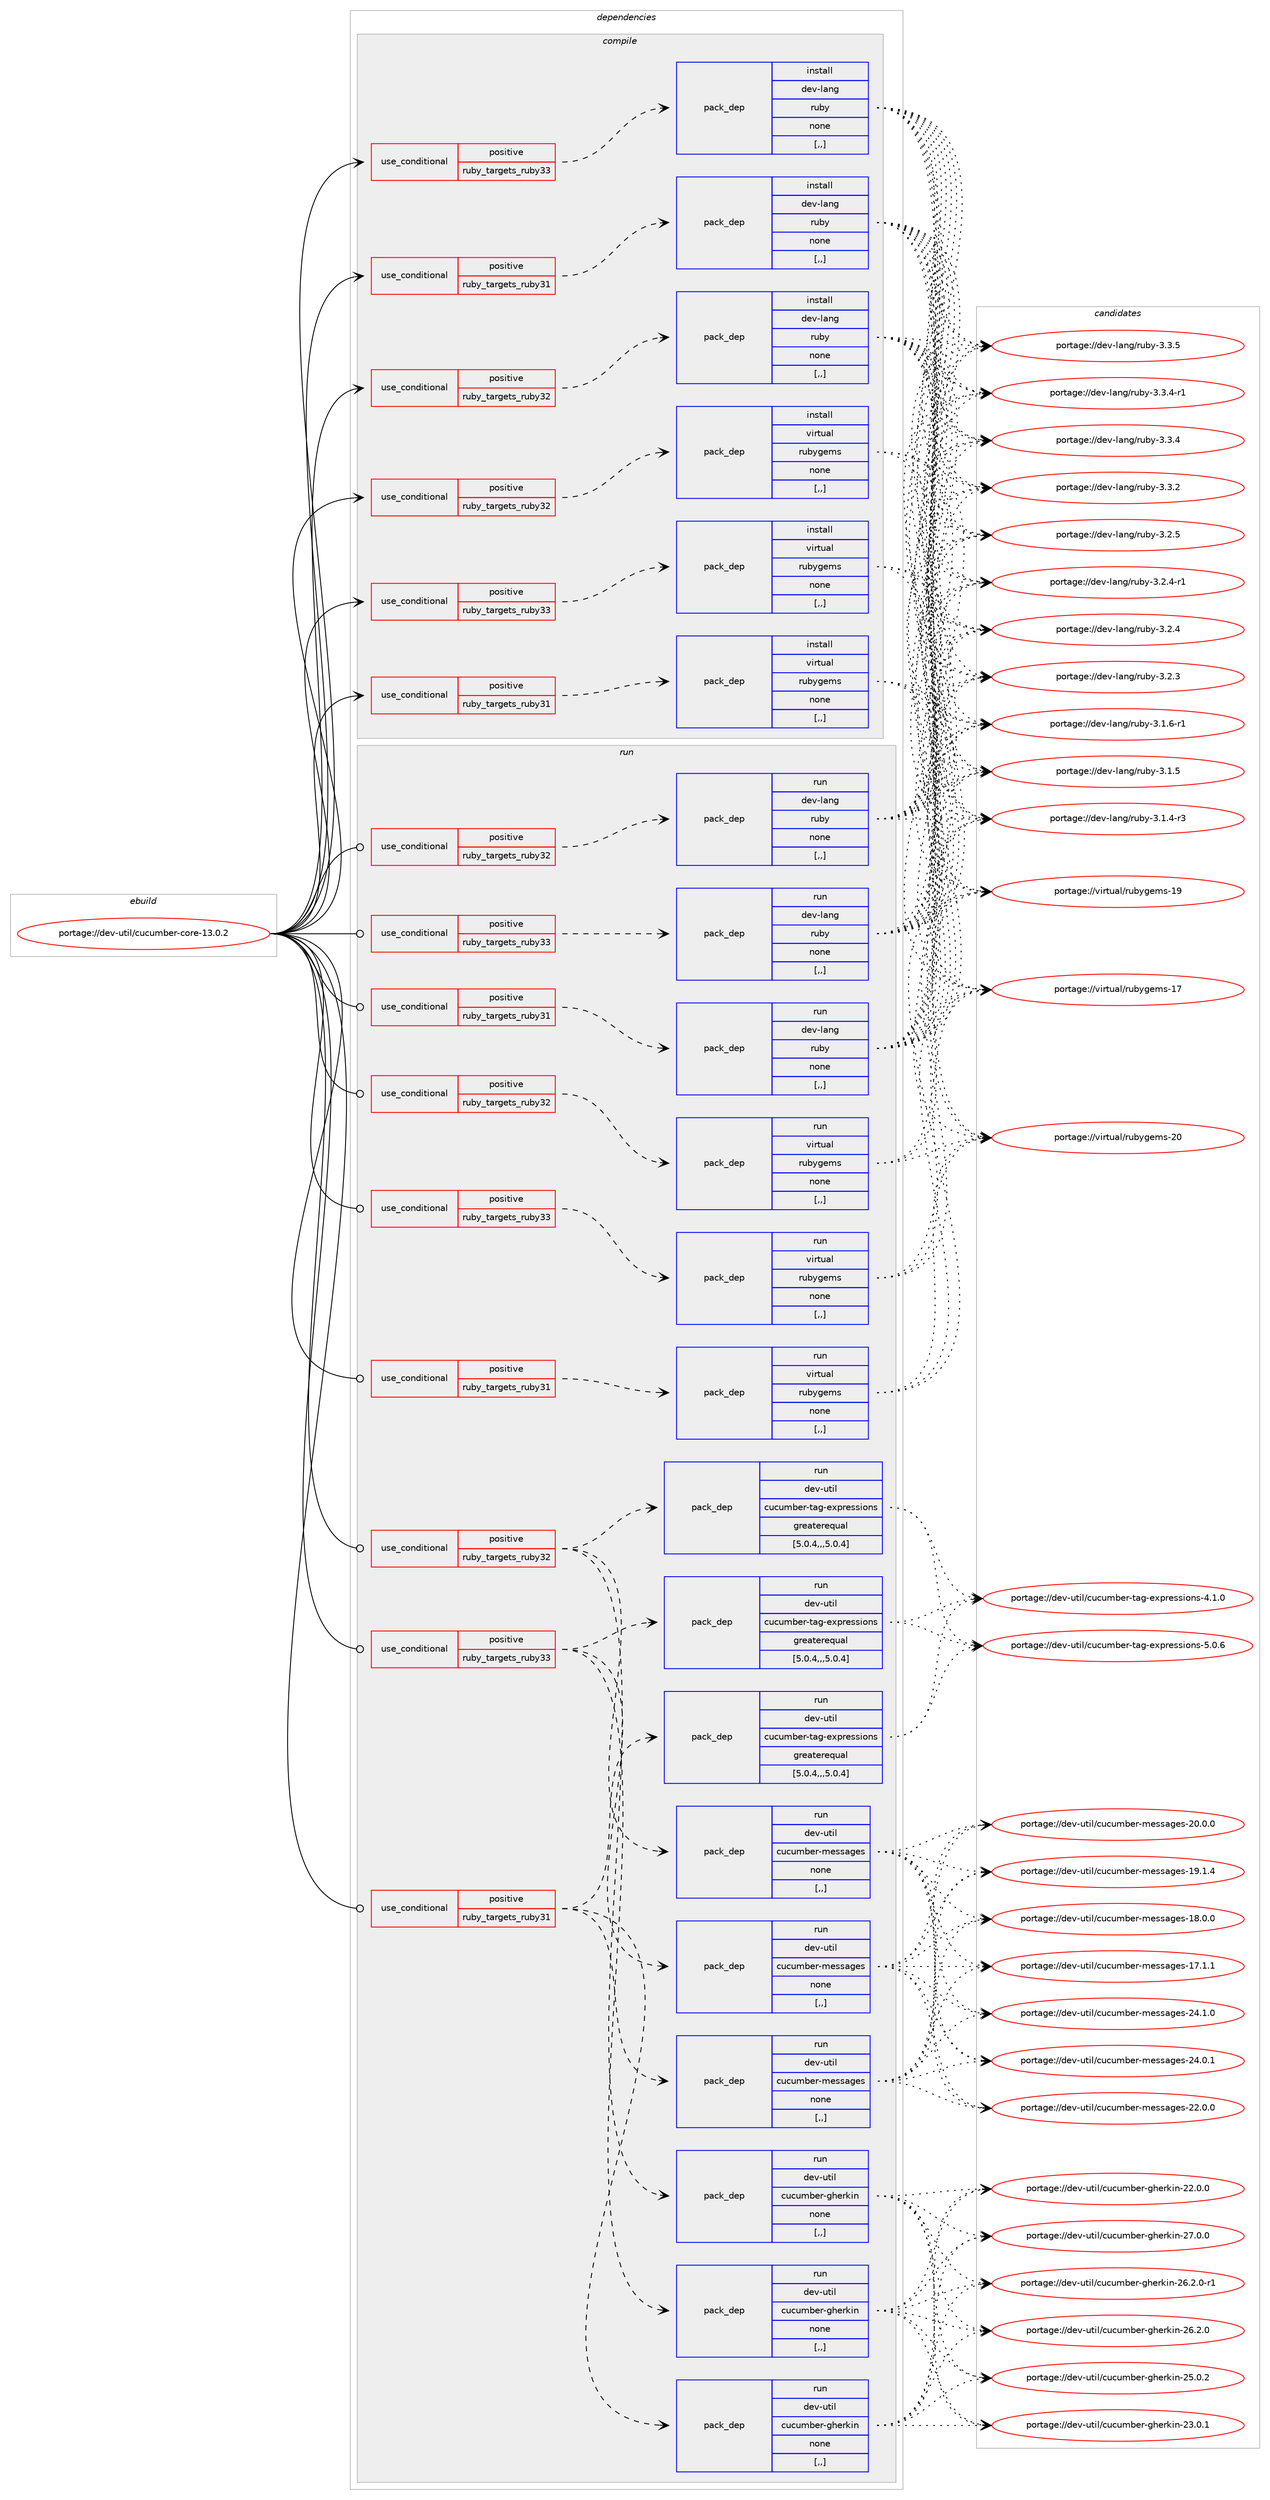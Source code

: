 digraph prolog {

# *************
# Graph options
# *************

newrank=true;
concentrate=true;
compound=true;
graph [rankdir=LR,fontname=Helvetica,fontsize=10,ranksep=1.5];#, ranksep=2.5, nodesep=0.2];
edge  [arrowhead=vee];
node  [fontname=Helvetica,fontsize=10];

# **********
# The ebuild
# **********

subgraph cluster_leftcol {
color=gray;
label=<<i>ebuild</i>>;
id [label="portage://dev-util/cucumber-core-13.0.2", color=red, width=4, href="../dev-util/cucumber-core-13.0.2.svg"];
}

# ****************
# The dependencies
# ****************

subgraph cluster_midcol {
color=gray;
label=<<i>dependencies</i>>;
subgraph cluster_compile {
fillcolor="#eeeeee";
style=filled;
label=<<i>compile</i>>;
subgraph cond191165 {
dependency709639 [label=<<TABLE BORDER="0" CELLBORDER="1" CELLSPACING="0" CELLPADDING="4"><TR><TD ROWSPAN="3" CELLPADDING="10">use_conditional</TD></TR><TR><TD>positive</TD></TR><TR><TD>ruby_targets_ruby31</TD></TR></TABLE>>, shape=none, color=red];
subgraph pack513477 {
dependency709640 [label=<<TABLE BORDER="0" CELLBORDER="1" CELLSPACING="0" CELLPADDING="4" WIDTH="220"><TR><TD ROWSPAN="6" CELLPADDING="30">pack_dep</TD></TR><TR><TD WIDTH="110">install</TD></TR><TR><TD>dev-lang</TD></TR><TR><TD>ruby</TD></TR><TR><TD>none</TD></TR><TR><TD>[,,]</TD></TR></TABLE>>, shape=none, color=blue];
}
dependency709639:e -> dependency709640:w [weight=20,style="dashed",arrowhead="vee"];
}
id:e -> dependency709639:w [weight=20,style="solid",arrowhead="vee"];
subgraph cond191166 {
dependency709641 [label=<<TABLE BORDER="0" CELLBORDER="1" CELLSPACING="0" CELLPADDING="4"><TR><TD ROWSPAN="3" CELLPADDING="10">use_conditional</TD></TR><TR><TD>positive</TD></TR><TR><TD>ruby_targets_ruby31</TD></TR></TABLE>>, shape=none, color=red];
subgraph pack513478 {
dependency709642 [label=<<TABLE BORDER="0" CELLBORDER="1" CELLSPACING="0" CELLPADDING="4" WIDTH="220"><TR><TD ROWSPAN="6" CELLPADDING="30">pack_dep</TD></TR><TR><TD WIDTH="110">install</TD></TR><TR><TD>virtual</TD></TR><TR><TD>rubygems</TD></TR><TR><TD>none</TD></TR><TR><TD>[,,]</TD></TR></TABLE>>, shape=none, color=blue];
}
dependency709641:e -> dependency709642:w [weight=20,style="dashed",arrowhead="vee"];
}
id:e -> dependency709641:w [weight=20,style="solid",arrowhead="vee"];
subgraph cond191167 {
dependency709643 [label=<<TABLE BORDER="0" CELLBORDER="1" CELLSPACING="0" CELLPADDING="4"><TR><TD ROWSPAN="3" CELLPADDING="10">use_conditional</TD></TR><TR><TD>positive</TD></TR><TR><TD>ruby_targets_ruby32</TD></TR></TABLE>>, shape=none, color=red];
subgraph pack513479 {
dependency709644 [label=<<TABLE BORDER="0" CELLBORDER="1" CELLSPACING="0" CELLPADDING="4" WIDTH="220"><TR><TD ROWSPAN="6" CELLPADDING="30">pack_dep</TD></TR><TR><TD WIDTH="110">install</TD></TR><TR><TD>dev-lang</TD></TR><TR><TD>ruby</TD></TR><TR><TD>none</TD></TR><TR><TD>[,,]</TD></TR></TABLE>>, shape=none, color=blue];
}
dependency709643:e -> dependency709644:w [weight=20,style="dashed",arrowhead="vee"];
}
id:e -> dependency709643:w [weight=20,style="solid",arrowhead="vee"];
subgraph cond191168 {
dependency709645 [label=<<TABLE BORDER="0" CELLBORDER="1" CELLSPACING="0" CELLPADDING="4"><TR><TD ROWSPAN="3" CELLPADDING="10">use_conditional</TD></TR><TR><TD>positive</TD></TR><TR><TD>ruby_targets_ruby32</TD></TR></TABLE>>, shape=none, color=red];
subgraph pack513480 {
dependency709646 [label=<<TABLE BORDER="0" CELLBORDER="1" CELLSPACING="0" CELLPADDING="4" WIDTH="220"><TR><TD ROWSPAN="6" CELLPADDING="30">pack_dep</TD></TR><TR><TD WIDTH="110">install</TD></TR><TR><TD>virtual</TD></TR><TR><TD>rubygems</TD></TR><TR><TD>none</TD></TR><TR><TD>[,,]</TD></TR></TABLE>>, shape=none, color=blue];
}
dependency709645:e -> dependency709646:w [weight=20,style="dashed",arrowhead="vee"];
}
id:e -> dependency709645:w [weight=20,style="solid",arrowhead="vee"];
subgraph cond191169 {
dependency709647 [label=<<TABLE BORDER="0" CELLBORDER="1" CELLSPACING="0" CELLPADDING="4"><TR><TD ROWSPAN="3" CELLPADDING="10">use_conditional</TD></TR><TR><TD>positive</TD></TR><TR><TD>ruby_targets_ruby33</TD></TR></TABLE>>, shape=none, color=red];
subgraph pack513481 {
dependency709648 [label=<<TABLE BORDER="0" CELLBORDER="1" CELLSPACING="0" CELLPADDING="4" WIDTH="220"><TR><TD ROWSPAN="6" CELLPADDING="30">pack_dep</TD></TR><TR><TD WIDTH="110">install</TD></TR><TR><TD>dev-lang</TD></TR><TR><TD>ruby</TD></TR><TR><TD>none</TD></TR><TR><TD>[,,]</TD></TR></TABLE>>, shape=none, color=blue];
}
dependency709647:e -> dependency709648:w [weight=20,style="dashed",arrowhead="vee"];
}
id:e -> dependency709647:w [weight=20,style="solid",arrowhead="vee"];
subgraph cond191170 {
dependency709649 [label=<<TABLE BORDER="0" CELLBORDER="1" CELLSPACING="0" CELLPADDING="4"><TR><TD ROWSPAN="3" CELLPADDING="10">use_conditional</TD></TR><TR><TD>positive</TD></TR><TR><TD>ruby_targets_ruby33</TD></TR></TABLE>>, shape=none, color=red];
subgraph pack513482 {
dependency709650 [label=<<TABLE BORDER="0" CELLBORDER="1" CELLSPACING="0" CELLPADDING="4" WIDTH="220"><TR><TD ROWSPAN="6" CELLPADDING="30">pack_dep</TD></TR><TR><TD WIDTH="110">install</TD></TR><TR><TD>virtual</TD></TR><TR><TD>rubygems</TD></TR><TR><TD>none</TD></TR><TR><TD>[,,]</TD></TR></TABLE>>, shape=none, color=blue];
}
dependency709649:e -> dependency709650:w [weight=20,style="dashed",arrowhead="vee"];
}
id:e -> dependency709649:w [weight=20,style="solid",arrowhead="vee"];
}
subgraph cluster_compileandrun {
fillcolor="#eeeeee";
style=filled;
label=<<i>compile and run</i>>;
}
subgraph cluster_run {
fillcolor="#eeeeee";
style=filled;
label=<<i>run</i>>;
subgraph cond191171 {
dependency709651 [label=<<TABLE BORDER="0" CELLBORDER="1" CELLSPACING="0" CELLPADDING="4"><TR><TD ROWSPAN="3" CELLPADDING="10">use_conditional</TD></TR><TR><TD>positive</TD></TR><TR><TD>ruby_targets_ruby31</TD></TR></TABLE>>, shape=none, color=red];
subgraph pack513483 {
dependency709652 [label=<<TABLE BORDER="0" CELLBORDER="1" CELLSPACING="0" CELLPADDING="4" WIDTH="220"><TR><TD ROWSPAN="6" CELLPADDING="30">pack_dep</TD></TR><TR><TD WIDTH="110">run</TD></TR><TR><TD>dev-lang</TD></TR><TR><TD>ruby</TD></TR><TR><TD>none</TD></TR><TR><TD>[,,]</TD></TR></TABLE>>, shape=none, color=blue];
}
dependency709651:e -> dependency709652:w [weight=20,style="dashed",arrowhead="vee"];
}
id:e -> dependency709651:w [weight=20,style="solid",arrowhead="odot"];
subgraph cond191172 {
dependency709653 [label=<<TABLE BORDER="0" CELLBORDER="1" CELLSPACING="0" CELLPADDING="4"><TR><TD ROWSPAN="3" CELLPADDING="10">use_conditional</TD></TR><TR><TD>positive</TD></TR><TR><TD>ruby_targets_ruby31</TD></TR></TABLE>>, shape=none, color=red];
subgraph pack513484 {
dependency709654 [label=<<TABLE BORDER="0" CELLBORDER="1" CELLSPACING="0" CELLPADDING="4" WIDTH="220"><TR><TD ROWSPAN="6" CELLPADDING="30">pack_dep</TD></TR><TR><TD WIDTH="110">run</TD></TR><TR><TD>dev-util</TD></TR><TR><TD>cucumber-gherkin</TD></TR><TR><TD>none</TD></TR><TR><TD>[,,]</TD></TR></TABLE>>, shape=none, color=blue];
}
dependency709653:e -> dependency709654:w [weight=20,style="dashed",arrowhead="vee"];
subgraph pack513485 {
dependency709655 [label=<<TABLE BORDER="0" CELLBORDER="1" CELLSPACING="0" CELLPADDING="4" WIDTH="220"><TR><TD ROWSPAN="6" CELLPADDING="30">pack_dep</TD></TR><TR><TD WIDTH="110">run</TD></TR><TR><TD>dev-util</TD></TR><TR><TD>cucumber-messages</TD></TR><TR><TD>none</TD></TR><TR><TD>[,,]</TD></TR></TABLE>>, shape=none, color=blue];
}
dependency709653:e -> dependency709655:w [weight=20,style="dashed",arrowhead="vee"];
subgraph pack513486 {
dependency709656 [label=<<TABLE BORDER="0" CELLBORDER="1" CELLSPACING="0" CELLPADDING="4" WIDTH="220"><TR><TD ROWSPAN="6" CELLPADDING="30">pack_dep</TD></TR><TR><TD WIDTH="110">run</TD></TR><TR><TD>dev-util</TD></TR><TR><TD>cucumber-tag-expressions</TD></TR><TR><TD>greaterequal</TD></TR><TR><TD>[5.0.4,,,5.0.4]</TD></TR></TABLE>>, shape=none, color=blue];
}
dependency709653:e -> dependency709656:w [weight=20,style="dashed",arrowhead="vee"];
}
id:e -> dependency709653:w [weight=20,style="solid",arrowhead="odot"];
subgraph cond191173 {
dependency709657 [label=<<TABLE BORDER="0" CELLBORDER="1" CELLSPACING="0" CELLPADDING="4"><TR><TD ROWSPAN="3" CELLPADDING="10">use_conditional</TD></TR><TR><TD>positive</TD></TR><TR><TD>ruby_targets_ruby31</TD></TR></TABLE>>, shape=none, color=red];
subgraph pack513487 {
dependency709658 [label=<<TABLE BORDER="0" CELLBORDER="1" CELLSPACING="0" CELLPADDING="4" WIDTH="220"><TR><TD ROWSPAN="6" CELLPADDING="30">pack_dep</TD></TR><TR><TD WIDTH="110">run</TD></TR><TR><TD>virtual</TD></TR><TR><TD>rubygems</TD></TR><TR><TD>none</TD></TR><TR><TD>[,,]</TD></TR></TABLE>>, shape=none, color=blue];
}
dependency709657:e -> dependency709658:w [weight=20,style="dashed",arrowhead="vee"];
}
id:e -> dependency709657:w [weight=20,style="solid",arrowhead="odot"];
subgraph cond191174 {
dependency709659 [label=<<TABLE BORDER="0" CELLBORDER="1" CELLSPACING="0" CELLPADDING="4"><TR><TD ROWSPAN="3" CELLPADDING="10">use_conditional</TD></TR><TR><TD>positive</TD></TR><TR><TD>ruby_targets_ruby32</TD></TR></TABLE>>, shape=none, color=red];
subgraph pack513488 {
dependency709660 [label=<<TABLE BORDER="0" CELLBORDER="1" CELLSPACING="0" CELLPADDING="4" WIDTH="220"><TR><TD ROWSPAN="6" CELLPADDING="30">pack_dep</TD></TR><TR><TD WIDTH="110">run</TD></TR><TR><TD>dev-lang</TD></TR><TR><TD>ruby</TD></TR><TR><TD>none</TD></TR><TR><TD>[,,]</TD></TR></TABLE>>, shape=none, color=blue];
}
dependency709659:e -> dependency709660:w [weight=20,style="dashed",arrowhead="vee"];
}
id:e -> dependency709659:w [weight=20,style="solid",arrowhead="odot"];
subgraph cond191175 {
dependency709661 [label=<<TABLE BORDER="0" CELLBORDER="1" CELLSPACING="0" CELLPADDING="4"><TR><TD ROWSPAN="3" CELLPADDING="10">use_conditional</TD></TR><TR><TD>positive</TD></TR><TR><TD>ruby_targets_ruby32</TD></TR></TABLE>>, shape=none, color=red];
subgraph pack513489 {
dependency709662 [label=<<TABLE BORDER="0" CELLBORDER="1" CELLSPACING="0" CELLPADDING="4" WIDTH="220"><TR><TD ROWSPAN="6" CELLPADDING="30">pack_dep</TD></TR><TR><TD WIDTH="110">run</TD></TR><TR><TD>dev-util</TD></TR><TR><TD>cucumber-gherkin</TD></TR><TR><TD>none</TD></TR><TR><TD>[,,]</TD></TR></TABLE>>, shape=none, color=blue];
}
dependency709661:e -> dependency709662:w [weight=20,style="dashed",arrowhead="vee"];
subgraph pack513490 {
dependency709663 [label=<<TABLE BORDER="0" CELLBORDER="1" CELLSPACING="0" CELLPADDING="4" WIDTH="220"><TR><TD ROWSPAN="6" CELLPADDING="30">pack_dep</TD></TR><TR><TD WIDTH="110">run</TD></TR><TR><TD>dev-util</TD></TR><TR><TD>cucumber-messages</TD></TR><TR><TD>none</TD></TR><TR><TD>[,,]</TD></TR></TABLE>>, shape=none, color=blue];
}
dependency709661:e -> dependency709663:w [weight=20,style="dashed",arrowhead="vee"];
subgraph pack513491 {
dependency709664 [label=<<TABLE BORDER="0" CELLBORDER="1" CELLSPACING="0" CELLPADDING="4" WIDTH="220"><TR><TD ROWSPAN="6" CELLPADDING="30">pack_dep</TD></TR><TR><TD WIDTH="110">run</TD></TR><TR><TD>dev-util</TD></TR><TR><TD>cucumber-tag-expressions</TD></TR><TR><TD>greaterequal</TD></TR><TR><TD>[5.0.4,,,5.0.4]</TD></TR></TABLE>>, shape=none, color=blue];
}
dependency709661:e -> dependency709664:w [weight=20,style="dashed",arrowhead="vee"];
}
id:e -> dependency709661:w [weight=20,style="solid",arrowhead="odot"];
subgraph cond191176 {
dependency709665 [label=<<TABLE BORDER="0" CELLBORDER="1" CELLSPACING="0" CELLPADDING="4"><TR><TD ROWSPAN="3" CELLPADDING="10">use_conditional</TD></TR><TR><TD>positive</TD></TR><TR><TD>ruby_targets_ruby32</TD></TR></TABLE>>, shape=none, color=red];
subgraph pack513492 {
dependency709666 [label=<<TABLE BORDER="0" CELLBORDER="1" CELLSPACING="0" CELLPADDING="4" WIDTH="220"><TR><TD ROWSPAN="6" CELLPADDING="30">pack_dep</TD></TR><TR><TD WIDTH="110">run</TD></TR><TR><TD>virtual</TD></TR><TR><TD>rubygems</TD></TR><TR><TD>none</TD></TR><TR><TD>[,,]</TD></TR></TABLE>>, shape=none, color=blue];
}
dependency709665:e -> dependency709666:w [weight=20,style="dashed",arrowhead="vee"];
}
id:e -> dependency709665:w [weight=20,style="solid",arrowhead="odot"];
subgraph cond191177 {
dependency709667 [label=<<TABLE BORDER="0" CELLBORDER="1" CELLSPACING="0" CELLPADDING="4"><TR><TD ROWSPAN="3" CELLPADDING="10">use_conditional</TD></TR><TR><TD>positive</TD></TR><TR><TD>ruby_targets_ruby33</TD></TR></TABLE>>, shape=none, color=red];
subgraph pack513493 {
dependency709668 [label=<<TABLE BORDER="0" CELLBORDER="1" CELLSPACING="0" CELLPADDING="4" WIDTH="220"><TR><TD ROWSPAN="6" CELLPADDING="30">pack_dep</TD></TR><TR><TD WIDTH="110">run</TD></TR><TR><TD>dev-lang</TD></TR><TR><TD>ruby</TD></TR><TR><TD>none</TD></TR><TR><TD>[,,]</TD></TR></TABLE>>, shape=none, color=blue];
}
dependency709667:e -> dependency709668:w [weight=20,style="dashed",arrowhead="vee"];
}
id:e -> dependency709667:w [weight=20,style="solid",arrowhead="odot"];
subgraph cond191178 {
dependency709669 [label=<<TABLE BORDER="0" CELLBORDER="1" CELLSPACING="0" CELLPADDING="4"><TR><TD ROWSPAN="3" CELLPADDING="10">use_conditional</TD></TR><TR><TD>positive</TD></TR><TR><TD>ruby_targets_ruby33</TD></TR></TABLE>>, shape=none, color=red];
subgraph pack513494 {
dependency709670 [label=<<TABLE BORDER="0" CELLBORDER="1" CELLSPACING="0" CELLPADDING="4" WIDTH="220"><TR><TD ROWSPAN="6" CELLPADDING="30">pack_dep</TD></TR><TR><TD WIDTH="110">run</TD></TR><TR><TD>dev-util</TD></TR><TR><TD>cucumber-gherkin</TD></TR><TR><TD>none</TD></TR><TR><TD>[,,]</TD></TR></TABLE>>, shape=none, color=blue];
}
dependency709669:e -> dependency709670:w [weight=20,style="dashed",arrowhead="vee"];
subgraph pack513495 {
dependency709671 [label=<<TABLE BORDER="0" CELLBORDER="1" CELLSPACING="0" CELLPADDING="4" WIDTH="220"><TR><TD ROWSPAN="6" CELLPADDING="30">pack_dep</TD></TR><TR><TD WIDTH="110">run</TD></TR><TR><TD>dev-util</TD></TR><TR><TD>cucumber-messages</TD></TR><TR><TD>none</TD></TR><TR><TD>[,,]</TD></TR></TABLE>>, shape=none, color=blue];
}
dependency709669:e -> dependency709671:w [weight=20,style="dashed",arrowhead="vee"];
subgraph pack513496 {
dependency709672 [label=<<TABLE BORDER="0" CELLBORDER="1" CELLSPACING="0" CELLPADDING="4" WIDTH="220"><TR><TD ROWSPAN="6" CELLPADDING="30">pack_dep</TD></TR><TR><TD WIDTH="110">run</TD></TR><TR><TD>dev-util</TD></TR><TR><TD>cucumber-tag-expressions</TD></TR><TR><TD>greaterequal</TD></TR><TR><TD>[5.0.4,,,5.0.4]</TD></TR></TABLE>>, shape=none, color=blue];
}
dependency709669:e -> dependency709672:w [weight=20,style="dashed",arrowhead="vee"];
}
id:e -> dependency709669:w [weight=20,style="solid",arrowhead="odot"];
subgraph cond191179 {
dependency709673 [label=<<TABLE BORDER="0" CELLBORDER="1" CELLSPACING="0" CELLPADDING="4"><TR><TD ROWSPAN="3" CELLPADDING="10">use_conditional</TD></TR><TR><TD>positive</TD></TR><TR><TD>ruby_targets_ruby33</TD></TR></TABLE>>, shape=none, color=red];
subgraph pack513497 {
dependency709674 [label=<<TABLE BORDER="0" CELLBORDER="1" CELLSPACING="0" CELLPADDING="4" WIDTH="220"><TR><TD ROWSPAN="6" CELLPADDING="30">pack_dep</TD></TR><TR><TD WIDTH="110">run</TD></TR><TR><TD>virtual</TD></TR><TR><TD>rubygems</TD></TR><TR><TD>none</TD></TR><TR><TD>[,,]</TD></TR></TABLE>>, shape=none, color=blue];
}
dependency709673:e -> dependency709674:w [weight=20,style="dashed",arrowhead="vee"];
}
id:e -> dependency709673:w [weight=20,style="solid",arrowhead="odot"];
}
}

# **************
# The candidates
# **************

subgraph cluster_choices {
rank=same;
color=gray;
label=<<i>candidates</i>>;

subgraph choice513477 {
color=black;
nodesep=1;
choice10010111845108971101034711411798121455146514653 [label="portage://dev-lang/ruby-3.3.5", color=red, width=4,href="../dev-lang/ruby-3.3.5.svg"];
choice100101118451089711010347114117981214551465146524511449 [label="portage://dev-lang/ruby-3.3.4-r1", color=red, width=4,href="../dev-lang/ruby-3.3.4-r1.svg"];
choice10010111845108971101034711411798121455146514652 [label="portage://dev-lang/ruby-3.3.4", color=red, width=4,href="../dev-lang/ruby-3.3.4.svg"];
choice10010111845108971101034711411798121455146514650 [label="portage://dev-lang/ruby-3.3.2", color=red, width=4,href="../dev-lang/ruby-3.3.2.svg"];
choice10010111845108971101034711411798121455146504653 [label="portage://dev-lang/ruby-3.2.5", color=red, width=4,href="../dev-lang/ruby-3.2.5.svg"];
choice100101118451089711010347114117981214551465046524511449 [label="portage://dev-lang/ruby-3.2.4-r1", color=red, width=4,href="../dev-lang/ruby-3.2.4-r1.svg"];
choice10010111845108971101034711411798121455146504652 [label="portage://dev-lang/ruby-3.2.4", color=red, width=4,href="../dev-lang/ruby-3.2.4.svg"];
choice10010111845108971101034711411798121455146504651 [label="portage://dev-lang/ruby-3.2.3", color=red, width=4,href="../dev-lang/ruby-3.2.3.svg"];
choice100101118451089711010347114117981214551464946544511449 [label="portage://dev-lang/ruby-3.1.6-r1", color=red, width=4,href="../dev-lang/ruby-3.1.6-r1.svg"];
choice10010111845108971101034711411798121455146494653 [label="portage://dev-lang/ruby-3.1.5", color=red, width=4,href="../dev-lang/ruby-3.1.5.svg"];
choice100101118451089711010347114117981214551464946524511451 [label="portage://dev-lang/ruby-3.1.4-r3", color=red, width=4,href="../dev-lang/ruby-3.1.4-r3.svg"];
dependency709640:e -> choice10010111845108971101034711411798121455146514653:w [style=dotted,weight="100"];
dependency709640:e -> choice100101118451089711010347114117981214551465146524511449:w [style=dotted,weight="100"];
dependency709640:e -> choice10010111845108971101034711411798121455146514652:w [style=dotted,weight="100"];
dependency709640:e -> choice10010111845108971101034711411798121455146514650:w [style=dotted,weight="100"];
dependency709640:e -> choice10010111845108971101034711411798121455146504653:w [style=dotted,weight="100"];
dependency709640:e -> choice100101118451089711010347114117981214551465046524511449:w [style=dotted,weight="100"];
dependency709640:e -> choice10010111845108971101034711411798121455146504652:w [style=dotted,weight="100"];
dependency709640:e -> choice10010111845108971101034711411798121455146504651:w [style=dotted,weight="100"];
dependency709640:e -> choice100101118451089711010347114117981214551464946544511449:w [style=dotted,weight="100"];
dependency709640:e -> choice10010111845108971101034711411798121455146494653:w [style=dotted,weight="100"];
dependency709640:e -> choice100101118451089711010347114117981214551464946524511451:w [style=dotted,weight="100"];
}
subgraph choice513478 {
color=black;
nodesep=1;
choice118105114116117971084711411798121103101109115455048 [label="portage://virtual/rubygems-20", color=red, width=4,href="../virtual/rubygems-20.svg"];
choice118105114116117971084711411798121103101109115454957 [label="portage://virtual/rubygems-19", color=red, width=4,href="../virtual/rubygems-19.svg"];
choice118105114116117971084711411798121103101109115454955 [label="portage://virtual/rubygems-17", color=red, width=4,href="../virtual/rubygems-17.svg"];
dependency709642:e -> choice118105114116117971084711411798121103101109115455048:w [style=dotted,weight="100"];
dependency709642:e -> choice118105114116117971084711411798121103101109115454957:w [style=dotted,weight="100"];
dependency709642:e -> choice118105114116117971084711411798121103101109115454955:w [style=dotted,weight="100"];
}
subgraph choice513479 {
color=black;
nodesep=1;
choice10010111845108971101034711411798121455146514653 [label="portage://dev-lang/ruby-3.3.5", color=red, width=4,href="../dev-lang/ruby-3.3.5.svg"];
choice100101118451089711010347114117981214551465146524511449 [label="portage://dev-lang/ruby-3.3.4-r1", color=red, width=4,href="../dev-lang/ruby-3.3.4-r1.svg"];
choice10010111845108971101034711411798121455146514652 [label="portage://dev-lang/ruby-3.3.4", color=red, width=4,href="../dev-lang/ruby-3.3.4.svg"];
choice10010111845108971101034711411798121455146514650 [label="portage://dev-lang/ruby-3.3.2", color=red, width=4,href="../dev-lang/ruby-3.3.2.svg"];
choice10010111845108971101034711411798121455146504653 [label="portage://dev-lang/ruby-3.2.5", color=red, width=4,href="../dev-lang/ruby-3.2.5.svg"];
choice100101118451089711010347114117981214551465046524511449 [label="portage://dev-lang/ruby-3.2.4-r1", color=red, width=4,href="../dev-lang/ruby-3.2.4-r1.svg"];
choice10010111845108971101034711411798121455146504652 [label="portage://dev-lang/ruby-3.2.4", color=red, width=4,href="../dev-lang/ruby-3.2.4.svg"];
choice10010111845108971101034711411798121455146504651 [label="portage://dev-lang/ruby-3.2.3", color=red, width=4,href="../dev-lang/ruby-3.2.3.svg"];
choice100101118451089711010347114117981214551464946544511449 [label="portage://dev-lang/ruby-3.1.6-r1", color=red, width=4,href="../dev-lang/ruby-3.1.6-r1.svg"];
choice10010111845108971101034711411798121455146494653 [label="portage://dev-lang/ruby-3.1.5", color=red, width=4,href="../dev-lang/ruby-3.1.5.svg"];
choice100101118451089711010347114117981214551464946524511451 [label="portage://dev-lang/ruby-3.1.4-r3", color=red, width=4,href="../dev-lang/ruby-3.1.4-r3.svg"];
dependency709644:e -> choice10010111845108971101034711411798121455146514653:w [style=dotted,weight="100"];
dependency709644:e -> choice100101118451089711010347114117981214551465146524511449:w [style=dotted,weight="100"];
dependency709644:e -> choice10010111845108971101034711411798121455146514652:w [style=dotted,weight="100"];
dependency709644:e -> choice10010111845108971101034711411798121455146514650:w [style=dotted,weight="100"];
dependency709644:e -> choice10010111845108971101034711411798121455146504653:w [style=dotted,weight="100"];
dependency709644:e -> choice100101118451089711010347114117981214551465046524511449:w [style=dotted,weight="100"];
dependency709644:e -> choice10010111845108971101034711411798121455146504652:w [style=dotted,weight="100"];
dependency709644:e -> choice10010111845108971101034711411798121455146504651:w [style=dotted,weight="100"];
dependency709644:e -> choice100101118451089711010347114117981214551464946544511449:w [style=dotted,weight="100"];
dependency709644:e -> choice10010111845108971101034711411798121455146494653:w [style=dotted,weight="100"];
dependency709644:e -> choice100101118451089711010347114117981214551464946524511451:w [style=dotted,weight="100"];
}
subgraph choice513480 {
color=black;
nodesep=1;
choice118105114116117971084711411798121103101109115455048 [label="portage://virtual/rubygems-20", color=red, width=4,href="../virtual/rubygems-20.svg"];
choice118105114116117971084711411798121103101109115454957 [label="portage://virtual/rubygems-19", color=red, width=4,href="../virtual/rubygems-19.svg"];
choice118105114116117971084711411798121103101109115454955 [label="portage://virtual/rubygems-17", color=red, width=4,href="../virtual/rubygems-17.svg"];
dependency709646:e -> choice118105114116117971084711411798121103101109115455048:w [style=dotted,weight="100"];
dependency709646:e -> choice118105114116117971084711411798121103101109115454957:w [style=dotted,weight="100"];
dependency709646:e -> choice118105114116117971084711411798121103101109115454955:w [style=dotted,weight="100"];
}
subgraph choice513481 {
color=black;
nodesep=1;
choice10010111845108971101034711411798121455146514653 [label="portage://dev-lang/ruby-3.3.5", color=red, width=4,href="../dev-lang/ruby-3.3.5.svg"];
choice100101118451089711010347114117981214551465146524511449 [label="portage://dev-lang/ruby-3.3.4-r1", color=red, width=4,href="../dev-lang/ruby-3.3.4-r1.svg"];
choice10010111845108971101034711411798121455146514652 [label="portage://dev-lang/ruby-3.3.4", color=red, width=4,href="../dev-lang/ruby-3.3.4.svg"];
choice10010111845108971101034711411798121455146514650 [label="portage://dev-lang/ruby-3.3.2", color=red, width=4,href="../dev-lang/ruby-3.3.2.svg"];
choice10010111845108971101034711411798121455146504653 [label="portage://dev-lang/ruby-3.2.5", color=red, width=4,href="../dev-lang/ruby-3.2.5.svg"];
choice100101118451089711010347114117981214551465046524511449 [label="portage://dev-lang/ruby-3.2.4-r1", color=red, width=4,href="../dev-lang/ruby-3.2.4-r1.svg"];
choice10010111845108971101034711411798121455146504652 [label="portage://dev-lang/ruby-3.2.4", color=red, width=4,href="../dev-lang/ruby-3.2.4.svg"];
choice10010111845108971101034711411798121455146504651 [label="portage://dev-lang/ruby-3.2.3", color=red, width=4,href="../dev-lang/ruby-3.2.3.svg"];
choice100101118451089711010347114117981214551464946544511449 [label="portage://dev-lang/ruby-3.1.6-r1", color=red, width=4,href="../dev-lang/ruby-3.1.6-r1.svg"];
choice10010111845108971101034711411798121455146494653 [label="portage://dev-lang/ruby-3.1.5", color=red, width=4,href="../dev-lang/ruby-3.1.5.svg"];
choice100101118451089711010347114117981214551464946524511451 [label="portage://dev-lang/ruby-3.1.4-r3", color=red, width=4,href="../dev-lang/ruby-3.1.4-r3.svg"];
dependency709648:e -> choice10010111845108971101034711411798121455146514653:w [style=dotted,weight="100"];
dependency709648:e -> choice100101118451089711010347114117981214551465146524511449:w [style=dotted,weight="100"];
dependency709648:e -> choice10010111845108971101034711411798121455146514652:w [style=dotted,weight="100"];
dependency709648:e -> choice10010111845108971101034711411798121455146514650:w [style=dotted,weight="100"];
dependency709648:e -> choice10010111845108971101034711411798121455146504653:w [style=dotted,weight="100"];
dependency709648:e -> choice100101118451089711010347114117981214551465046524511449:w [style=dotted,weight="100"];
dependency709648:e -> choice10010111845108971101034711411798121455146504652:w [style=dotted,weight="100"];
dependency709648:e -> choice10010111845108971101034711411798121455146504651:w [style=dotted,weight="100"];
dependency709648:e -> choice100101118451089711010347114117981214551464946544511449:w [style=dotted,weight="100"];
dependency709648:e -> choice10010111845108971101034711411798121455146494653:w [style=dotted,weight="100"];
dependency709648:e -> choice100101118451089711010347114117981214551464946524511451:w [style=dotted,weight="100"];
}
subgraph choice513482 {
color=black;
nodesep=1;
choice118105114116117971084711411798121103101109115455048 [label="portage://virtual/rubygems-20", color=red, width=4,href="../virtual/rubygems-20.svg"];
choice118105114116117971084711411798121103101109115454957 [label="portage://virtual/rubygems-19", color=red, width=4,href="../virtual/rubygems-19.svg"];
choice118105114116117971084711411798121103101109115454955 [label="portage://virtual/rubygems-17", color=red, width=4,href="../virtual/rubygems-17.svg"];
dependency709650:e -> choice118105114116117971084711411798121103101109115455048:w [style=dotted,weight="100"];
dependency709650:e -> choice118105114116117971084711411798121103101109115454957:w [style=dotted,weight="100"];
dependency709650:e -> choice118105114116117971084711411798121103101109115454955:w [style=dotted,weight="100"];
}
subgraph choice513483 {
color=black;
nodesep=1;
choice10010111845108971101034711411798121455146514653 [label="portage://dev-lang/ruby-3.3.5", color=red, width=4,href="../dev-lang/ruby-3.3.5.svg"];
choice100101118451089711010347114117981214551465146524511449 [label="portage://dev-lang/ruby-3.3.4-r1", color=red, width=4,href="../dev-lang/ruby-3.3.4-r1.svg"];
choice10010111845108971101034711411798121455146514652 [label="portage://dev-lang/ruby-3.3.4", color=red, width=4,href="../dev-lang/ruby-3.3.4.svg"];
choice10010111845108971101034711411798121455146514650 [label="portage://dev-lang/ruby-3.3.2", color=red, width=4,href="../dev-lang/ruby-3.3.2.svg"];
choice10010111845108971101034711411798121455146504653 [label="portage://dev-lang/ruby-3.2.5", color=red, width=4,href="../dev-lang/ruby-3.2.5.svg"];
choice100101118451089711010347114117981214551465046524511449 [label="portage://dev-lang/ruby-3.2.4-r1", color=red, width=4,href="../dev-lang/ruby-3.2.4-r1.svg"];
choice10010111845108971101034711411798121455146504652 [label="portage://dev-lang/ruby-3.2.4", color=red, width=4,href="../dev-lang/ruby-3.2.4.svg"];
choice10010111845108971101034711411798121455146504651 [label="portage://dev-lang/ruby-3.2.3", color=red, width=4,href="../dev-lang/ruby-3.2.3.svg"];
choice100101118451089711010347114117981214551464946544511449 [label="portage://dev-lang/ruby-3.1.6-r1", color=red, width=4,href="../dev-lang/ruby-3.1.6-r1.svg"];
choice10010111845108971101034711411798121455146494653 [label="portage://dev-lang/ruby-3.1.5", color=red, width=4,href="../dev-lang/ruby-3.1.5.svg"];
choice100101118451089711010347114117981214551464946524511451 [label="portage://dev-lang/ruby-3.1.4-r3", color=red, width=4,href="../dev-lang/ruby-3.1.4-r3.svg"];
dependency709652:e -> choice10010111845108971101034711411798121455146514653:w [style=dotted,weight="100"];
dependency709652:e -> choice100101118451089711010347114117981214551465146524511449:w [style=dotted,weight="100"];
dependency709652:e -> choice10010111845108971101034711411798121455146514652:w [style=dotted,weight="100"];
dependency709652:e -> choice10010111845108971101034711411798121455146514650:w [style=dotted,weight="100"];
dependency709652:e -> choice10010111845108971101034711411798121455146504653:w [style=dotted,weight="100"];
dependency709652:e -> choice100101118451089711010347114117981214551465046524511449:w [style=dotted,weight="100"];
dependency709652:e -> choice10010111845108971101034711411798121455146504652:w [style=dotted,weight="100"];
dependency709652:e -> choice10010111845108971101034711411798121455146504651:w [style=dotted,weight="100"];
dependency709652:e -> choice100101118451089711010347114117981214551464946544511449:w [style=dotted,weight="100"];
dependency709652:e -> choice10010111845108971101034711411798121455146494653:w [style=dotted,weight="100"];
dependency709652:e -> choice100101118451089711010347114117981214551464946524511451:w [style=dotted,weight="100"];
}
subgraph choice513484 {
color=black;
nodesep=1;
choice10010111845117116105108479911799117109981011144510310410111410710511045505546484648 [label="portage://dev-util/cucumber-gherkin-27.0.0", color=red, width=4,href="../dev-util/cucumber-gherkin-27.0.0.svg"];
choice100101118451171161051084799117991171099810111445103104101114107105110455054465046484511449 [label="portage://dev-util/cucumber-gherkin-26.2.0-r1", color=red, width=4,href="../dev-util/cucumber-gherkin-26.2.0-r1.svg"];
choice10010111845117116105108479911799117109981011144510310410111410710511045505446504648 [label="portage://dev-util/cucumber-gherkin-26.2.0", color=red, width=4,href="../dev-util/cucumber-gherkin-26.2.0.svg"];
choice10010111845117116105108479911799117109981011144510310410111410710511045505346484650 [label="portage://dev-util/cucumber-gherkin-25.0.2", color=red, width=4,href="../dev-util/cucumber-gherkin-25.0.2.svg"];
choice10010111845117116105108479911799117109981011144510310410111410710511045505146484649 [label="portage://dev-util/cucumber-gherkin-23.0.1", color=red, width=4,href="../dev-util/cucumber-gherkin-23.0.1.svg"];
choice10010111845117116105108479911799117109981011144510310410111410710511045505046484648 [label="portage://dev-util/cucumber-gherkin-22.0.0", color=red, width=4,href="../dev-util/cucumber-gherkin-22.0.0.svg"];
dependency709654:e -> choice10010111845117116105108479911799117109981011144510310410111410710511045505546484648:w [style=dotted,weight="100"];
dependency709654:e -> choice100101118451171161051084799117991171099810111445103104101114107105110455054465046484511449:w [style=dotted,weight="100"];
dependency709654:e -> choice10010111845117116105108479911799117109981011144510310410111410710511045505446504648:w [style=dotted,weight="100"];
dependency709654:e -> choice10010111845117116105108479911799117109981011144510310410111410710511045505346484650:w [style=dotted,weight="100"];
dependency709654:e -> choice10010111845117116105108479911799117109981011144510310410111410710511045505146484649:w [style=dotted,weight="100"];
dependency709654:e -> choice10010111845117116105108479911799117109981011144510310410111410710511045505046484648:w [style=dotted,weight="100"];
}
subgraph choice513485 {
color=black;
nodesep=1;
choice1001011184511711610510847991179911710998101114451091011151159710310111545505246494648 [label="portage://dev-util/cucumber-messages-24.1.0", color=red, width=4,href="../dev-util/cucumber-messages-24.1.0.svg"];
choice1001011184511711610510847991179911710998101114451091011151159710310111545505246484649 [label="portage://dev-util/cucumber-messages-24.0.1", color=red, width=4,href="../dev-util/cucumber-messages-24.0.1.svg"];
choice1001011184511711610510847991179911710998101114451091011151159710310111545505046484648 [label="portage://dev-util/cucumber-messages-22.0.0", color=red, width=4,href="../dev-util/cucumber-messages-22.0.0.svg"];
choice1001011184511711610510847991179911710998101114451091011151159710310111545504846484648 [label="portage://dev-util/cucumber-messages-20.0.0", color=red, width=4,href="../dev-util/cucumber-messages-20.0.0.svg"];
choice1001011184511711610510847991179911710998101114451091011151159710310111545495746494652 [label="portage://dev-util/cucumber-messages-19.1.4", color=red, width=4,href="../dev-util/cucumber-messages-19.1.4.svg"];
choice1001011184511711610510847991179911710998101114451091011151159710310111545495646484648 [label="portage://dev-util/cucumber-messages-18.0.0", color=red, width=4,href="../dev-util/cucumber-messages-18.0.0.svg"];
choice1001011184511711610510847991179911710998101114451091011151159710310111545495546494649 [label="portage://dev-util/cucumber-messages-17.1.1", color=red, width=4,href="../dev-util/cucumber-messages-17.1.1.svg"];
dependency709655:e -> choice1001011184511711610510847991179911710998101114451091011151159710310111545505246494648:w [style=dotted,weight="100"];
dependency709655:e -> choice1001011184511711610510847991179911710998101114451091011151159710310111545505246484649:w [style=dotted,weight="100"];
dependency709655:e -> choice1001011184511711610510847991179911710998101114451091011151159710310111545505046484648:w [style=dotted,weight="100"];
dependency709655:e -> choice1001011184511711610510847991179911710998101114451091011151159710310111545504846484648:w [style=dotted,weight="100"];
dependency709655:e -> choice1001011184511711610510847991179911710998101114451091011151159710310111545495746494652:w [style=dotted,weight="100"];
dependency709655:e -> choice1001011184511711610510847991179911710998101114451091011151159710310111545495646484648:w [style=dotted,weight="100"];
dependency709655:e -> choice1001011184511711610510847991179911710998101114451091011151159710310111545495546494649:w [style=dotted,weight="100"];
}
subgraph choice513486 {
color=black;
nodesep=1;
choice1001011184511711610510847991179911710998101114451169710345101120112114101115115105111110115455346484654 [label="portage://dev-util/cucumber-tag-expressions-5.0.6", color=red, width=4,href="../dev-util/cucumber-tag-expressions-5.0.6.svg"];
choice1001011184511711610510847991179911710998101114451169710345101120112114101115115105111110115455246494648 [label="portage://dev-util/cucumber-tag-expressions-4.1.0", color=red, width=4,href="../dev-util/cucumber-tag-expressions-4.1.0.svg"];
dependency709656:e -> choice1001011184511711610510847991179911710998101114451169710345101120112114101115115105111110115455346484654:w [style=dotted,weight="100"];
dependency709656:e -> choice1001011184511711610510847991179911710998101114451169710345101120112114101115115105111110115455246494648:w [style=dotted,weight="100"];
}
subgraph choice513487 {
color=black;
nodesep=1;
choice118105114116117971084711411798121103101109115455048 [label="portage://virtual/rubygems-20", color=red, width=4,href="../virtual/rubygems-20.svg"];
choice118105114116117971084711411798121103101109115454957 [label="portage://virtual/rubygems-19", color=red, width=4,href="../virtual/rubygems-19.svg"];
choice118105114116117971084711411798121103101109115454955 [label="portage://virtual/rubygems-17", color=red, width=4,href="../virtual/rubygems-17.svg"];
dependency709658:e -> choice118105114116117971084711411798121103101109115455048:w [style=dotted,weight="100"];
dependency709658:e -> choice118105114116117971084711411798121103101109115454957:w [style=dotted,weight="100"];
dependency709658:e -> choice118105114116117971084711411798121103101109115454955:w [style=dotted,weight="100"];
}
subgraph choice513488 {
color=black;
nodesep=1;
choice10010111845108971101034711411798121455146514653 [label="portage://dev-lang/ruby-3.3.5", color=red, width=4,href="../dev-lang/ruby-3.3.5.svg"];
choice100101118451089711010347114117981214551465146524511449 [label="portage://dev-lang/ruby-3.3.4-r1", color=red, width=4,href="../dev-lang/ruby-3.3.4-r1.svg"];
choice10010111845108971101034711411798121455146514652 [label="portage://dev-lang/ruby-3.3.4", color=red, width=4,href="../dev-lang/ruby-3.3.4.svg"];
choice10010111845108971101034711411798121455146514650 [label="portage://dev-lang/ruby-3.3.2", color=red, width=4,href="../dev-lang/ruby-3.3.2.svg"];
choice10010111845108971101034711411798121455146504653 [label="portage://dev-lang/ruby-3.2.5", color=red, width=4,href="../dev-lang/ruby-3.2.5.svg"];
choice100101118451089711010347114117981214551465046524511449 [label="portage://dev-lang/ruby-3.2.4-r1", color=red, width=4,href="../dev-lang/ruby-3.2.4-r1.svg"];
choice10010111845108971101034711411798121455146504652 [label="portage://dev-lang/ruby-3.2.4", color=red, width=4,href="../dev-lang/ruby-3.2.4.svg"];
choice10010111845108971101034711411798121455146504651 [label="portage://dev-lang/ruby-3.2.3", color=red, width=4,href="../dev-lang/ruby-3.2.3.svg"];
choice100101118451089711010347114117981214551464946544511449 [label="portage://dev-lang/ruby-3.1.6-r1", color=red, width=4,href="../dev-lang/ruby-3.1.6-r1.svg"];
choice10010111845108971101034711411798121455146494653 [label="portage://dev-lang/ruby-3.1.5", color=red, width=4,href="../dev-lang/ruby-3.1.5.svg"];
choice100101118451089711010347114117981214551464946524511451 [label="portage://dev-lang/ruby-3.1.4-r3", color=red, width=4,href="../dev-lang/ruby-3.1.4-r3.svg"];
dependency709660:e -> choice10010111845108971101034711411798121455146514653:w [style=dotted,weight="100"];
dependency709660:e -> choice100101118451089711010347114117981214551465146524511449:w [style=dotted,weight="100"];
dependency709660:e -> choice10010111845108971101034711411798121455146514652:w [style=dotted,weight="100"];
dependency709660:e -> choice10010111845108971101034711411798121455146514650:w [style=dotted,weight="100"];
dependency709660:e -> choice10010111845108971101034711411798121455146504653:w [style=dotted,weight="100"];
dependency709660:e -> choice100101118451089711010347114117981214551465046524511449:w [style=dotted,weight="100"];
dependency709660:e -> choice10010111845108971101034711411798121455146504652:w [style=dotted,weight="100"];
dependency709660:e -> choice10010111845108971101034711411798121455146504651:w [style=dotted,weight="100"];
dependency709660:e -> choice100101118451089711010347114117981214551464946544511449:w [style=dotted,weight="100"];
dependency709660:e -> choice10010111845108971101034711411798121455146494653:w [style=dotted,weight="100"];
dependency709660:e -> choice100101118451089711010347114117981214551464946524511451:w [style=dotted,weight="100"];
}
subgraph choice513489 {
color=black;
nodesep=1;
choice10010111845117116105108479911799117109981011144510310410111410710511045505546484648 [label="portage://dev-util/cucumber-gherkin-27.0.0", color=red, width=4,href="../dev-util/cucumber-gherkin-27.0.0.svg"];
choice100101118451171161051084799117991171099810111445103104101114107105110455054465046484511449 [label="portage://dev-util/cucumber-gherkin-26.2.0-r1", color=red, width=4,href="../dev-util/cucumber-gherkin-26.2.0-r1.svg"];
choice10010111845117116105108479911799117109981011144510310410111410710511045505446504648 [label="portage://dev-util/cucumber-gherkin-26.2.0", color=red, width=4,href="../dev-util/cucumber-gherkin-26.2.0.svg"];
choice10010111845117116105108479911799117109981011144510310410111410710511045505346484650 [label="portage://dev-util/cucumber-gherkin-25.0.2", color=red, width=4,href="../dev-util/cucumber-gherkin-25.0.2.svg"];
choice10010111845117116105108479911799117109981011144510310410111410710511045505146484649 [label="portage://dev-util/cucumber-gherkin-23.0.1", color=red, width=4,href="../dev-util/cucumber-gherkin-23.0.1.svg"];
choice10010111845117116105108479911799117109981011144510310410111410710511045505046484648 [label="portage://dev-util/cucumber-gherkin-22.0.0", color=red, width=4,href="../dev-util/cucumber-gherkin-22.0.0.svg"];
dependency709662:e -> choice10010111845117116105108479911799117109981011144510310410111410710511045505546484648:w [style=dotted,weight="100"];
dependency709662:e -> choice100101118451171161051084799117991171099810111445103104101114107105110455054465046484511449:w [style=dotted,weight="100"];
dependency709662:e -> choice10010111845117116105108479911799117109981011144510310410111410710511045505446504648:w [style=dotted,weight="100"];
dependency709662:e -> choice10010111845117116105108479911799117109981011144510310410111410710511045505346484650:w [style=dotted,weight="100"];
dependency709662:e -> choice10010111845117116105108479911799117109981011144510310410111410710511045505146484649:w [style=dotted,weight="100"];
dependency709662:e -> choice10010111845117116105108479911799117109981011144510310410111410710511045505046484648:w [style=dotted,weight="100"];
}
subgraph choice513490 {
color=black;
nodesep=1;
choice1001011184511711610510847991179911710998101114451091011151159710310111545505246494648 [label="portage://dev-util/cucumber-messages-24.1.0", color=red, width=4,href="../dev-util/cucumber-messages-24.1.0.svg"];
choice1001011184511711610510847991179911710998101114451091011151159710310111545505246484649 [label="portage://dev-util/cucumber-messages-24.0.1", color=red, width=4,href="../dev-util/cucumber-messages-24.0.1.svg"];
choice1001011184511711610510847991179911710998101114451091011151159710310111545505046484648 [label="portage://dev-util/cucumber-messages-22.0.0", color=red, width=4,href="../dev-util/cucumber-messages-22.0.0.svg"];
choice1001011184511711610510847991179911710998101114451091011151159710310111545504846484648 [label="portage://dev-util/cucumber-messages-20.0.0", color=red, width=4,href="../dev-util/cucumber-messages-20.0.0.svg"];
choice1001011184511711610510847991179911710998101114451091011151159710310111545495746494652 [label="portage://dev-util/cucumber-messages-19.1.4", color=red, width=4,href="../dev-util/cucumber-messages-19.1.4.svg"];
choice1001011184511711610510847991179911710998101114451091011151159710310111545495646484648 [label="portage://dev-util/cucumber-messages-18.0.0", color=red, width=4,href="../dev-util/cucumber-messages-18.0.0.svg"];
choice1001011184511711610510847991179911710998101114451091011151159710310111545495546494649 [label="portage://dev-util/cucumber-messages-17.1.1", color=red, width=4,href="../dev-util/cucumber-messages-17.1.1.svg"];
dependency709663:e -> choice1001011184511711610510847991179911710998101114451091011151159710310111545505246494648:w [style=dotted,weight="100"];
dependency709663:e -> choice1001011184511711610510847991179911710998101114451091011151159710310111545505246484649:w [style=dotted,weight="100"];
dependency709663:e -> choice1001011184511711610510847991179911710998101114451091011151159710310111545505046484648:w [style=dotted,weight="100"];
dependency709663:e -> choice1001011184511711610510847991179911710998101114451091011151159710310111545504846484648:w [style=dotted,weight="100"];
dependency709663:e -> choice1001011184511711610510847991179911710998101114451091011151159710310111545495746494652:w [style=dotted,weight="100"];
dependency709663:e -> choice1001011184511711610510847991179911710998101114451091011151159710310111545495646484648:w [style=dotted,weight="100"];
dependency709663:e -> choice1001011184511711610510847991179911710998101114451091011151159710310111545495546494649:w [style=dotted,weight="100"];
}
subgraph choice513491 {
color=black;
nodesep=1;
choice1001011184511711610510847991179911710998101114451169710345101120112114101115115105111110115455346484654 [label="portage://dev-util/cucumber-tag-expressions-5.0.6", color=red, width=4,href="../dev-util/cucumber-tag-expressions-5.0.6.svg"];
choice1001011184511711610510847991179911710998101114451169710345101120112114101115115105111110115455246494648 [label="portage://dev-util/cucumber-tag-expressions-4.1.0", color=red, width=4,href="../dev-util/cucumber-tag-expressions-4.1.0.svg"];
dependency709664:e -> choice1001011184511711610510847991179911710998101114451169710345101120112114101115115105111110115455346484654:w [style=dotted,weight="100"];
dependency709664:e -> choice1001011184511711610510847991179911710998101114451169710345101120112114101115115105111110115455246494648:w [style=dotted,weight="100"];
}
subgraph choice513492 {
color=black;
nodesep=1;
choice118105114116117971084711411798121103101109115455048 [label="portage://virtual/rubygems-20", color=red, width=4,href="../virtual/rubygems-20.svg"];
choice118105114116117971084711411798121103101109115454957 [label="portage://virtual/rubygems-19", color=red, width=4,href="../virtual/rubygems-19.svg"];
choice118105114116117971084711411798121103101109115454955 [label="portage://virtual/rubygems-17", color=red, width=4,href="../virtual/rubygems-17.svg"];
dependency709666:e -> choice118105114116117971084711411798121103101109115455048:w [style=dotted,weight="100"];
dependency709666:e -> choice118105114116117971084711411798121103101109115454957:w [style=dotted,weight="100"];
dependency709666:e -> choice118105114116117971084711411798121103101109115454955:w [style=dotted,weight="100"];
}
subgraph choice513493 {
color=black;
nodesep=1;
choice10010111845108971101034711411798121455146514653 [label="portage://dev-lang/ruby-3.3.5", color=red, width=4,href="../dev-lang/ruby-3.3.5.svg"];
choice100101118451089711010347114117981214551465146524511449 [label="portage://dev-lang/ruby-3.3.4-r1", color=red, width=4,href="../dev-lang/ruby-3.3.4-r1.svg"];
choice10010111845108971101034711411798121455146514652 [label="portage://dev-lang/ruby-3.3.4", color=red, width=4,href="../dev-lang/ruby-3.3.4.svg"];
choice10010111845108971101034711411798121455146514650 [label="portage://dev-lang/ruby-3.3.2", color=red, width=4,href="../dev-lang/ruby-3.3.2.svg"];
choice10010111845108971101034711411798121455146504653 [label="portage://dev-lang/ruby-3.2.5", color=red, width=4,href="../dev-lang/ruby-3.2.5.svg"];
choice100101118451089711010347114117981214551465046524511449 [label="portage://dev-lang/ruby-3.2.4-r1", color=red, width=4,href="../dev-lang/ruby-3.2.4-r1.svg"];
choice10010111845108971101034711411798121455146504652 [label="portage://dev-lang/ruby-3.2.4", color=red, width=4,href="../dev-lang/ruby-3.2.4.svg"];
choice10010111845108971101034711411798121455146504651 [label="portage://dev-lang/ruby-3.2.3", color=red, width=4,href="../dev-lang/ruby-3.2.3.svg"];
choice100101118451089711010347114117981214551464946544511449 [label="portage://dev-lang/ruby-3.1.6-r1", color=red, width=4,href="../dev-lang/ruby-3.1.6-r1.svg"];
choice10010111845108971101034711411798121455146494653 [label="portage://dev-lang/ruby-3.1.5", color=red, width=4,href="../dev-lang/ruby-3.1.5.svg"];
choice100101118451089711010347114117981214551464946524511451 [label="portage://dev-lang/ruby-3.1.4-r3", color=red, width=4,href="../dev-lang/ruby-3.1.4-r3.svg"];
dependency709668:e -> choice10010111845108971101034711411798121455146514653:w [style=dotted,weight="100"];
dependency709668:e -> choice100101118451089711010347114117981214551465146524511449:w [style=dotted,weight="100"];
dependency709668:e -> choice10010111845108971101034711411798121455146514652:w [style=dotted,weight="100"];
dependency709668:e -> choice10010111845108971101034711411798121455146514650:w [style=dotted,weight="100"];
dependency709668:e -> choice10010111845108971101034711411798121455146504653:w [style=dotted,weight="100"];
dependency709668:e -> choice100101118451089711010347114117981214551465046524511449:w [style=dotted,weight="100"];
dependency709668:e -> choice10010111845108971101034711411798121455146504652:w [style=dotted,weight="100"];
dependency709668:e -> choice10010111845108971101034711411798121455146504651:w [style=dotted,weight="100"];
dependency709668:e -> choice100101118451089711010347114117981214551464946544511449:w [style=dotted,weight="100"];
dependency709668:e -> choice10010111845108971101034711411798121455146494653:w [style=dotted,weight="100"];
dependency709668:e -> choice100101118451089711010347114117981214551464946524511451:w [style=dotted,weight="100"];
}
subgraph choice513494 {
color=black;
nodesep=1;
choice10010111845117116105108479911799117109981011144510310410111410710511045505546484648 [label="portage://dev-util/cucumber-gherkin-27.0.0", color=red, width=4,href="../dev-util/cucumber-gherkin-27.0.0.svg"];
choice100101118451171161051084799117991171099810111445103104101114107105110455054465046484511449 [label="portage://dev-util/cucumber-gherkin-26.2.0-r1", color=red, width=4,href="../dev-util/cucumber-gherkin-26.2.0-r1.svg"];
choice10010111845117116105108479911799117109981011144510310410111410710511045505446504648 [label="portage://dev-util/cucumber-gherkin-26.2.0", color=red, width=4,href="../dev-util/cucumber-gherkin-26.2.0.svg"];
choice10010111845117116105108479911799117109981011144510310410111410710511045505346484650 [label="portage://dev-util/cucumber-gherkin-25.0.2", color=red, width=4,href="../dev-util/cucumber-gherkin-25.0.2.svg"];
choice10010111845117116105108479911799117109981011144510310410111410710511045505146484649 [label="portage://dev-util/cucumber-gherkin-23.0.1", color=red, width=4,href="../dev-util/cucumber-gherkin-23.0.1.svg"];
choice10010111845117116105108479911799117109981011144510310410111410710511045505046484648 [label="portage://dev-util/cucumber-gherkin-22.0.0", color=red, width=4,href="../dev-util/cucumber-gherkin-22.0.0.svg"];
dependency709670:e -> choice10010111845117116105108479911799117109981011144510310410111410710511045505546484648:w [style=dotted,weight="100"];
dependency709670:e -> choice100101118451171161051084799117991171099810111445103104101114107105110455054465046484511449:w [style=dotted,weight="100"];
dependency709670:e -> choice10010111845117116105108479911799117109981011144510310410111410710511045505446504648:w [style=dotted,weight="100"];
dependency709670:e -> choice10010111845117116105108479911799117109981011144510310410111410710511045505346484650:w [style=dotted,weight="100"];
dependency709670:e -> choice10010111845117116105108479911799117109981011144510310410111410710511045505146484649:w [style=dotted,weight="100"];
dependency709670:e -> choice10010111845117116105108479911799117109981011144510310410111410710511045505046484648:w [style=dotted,weight="100"];
}
subgraph choice513495 {
color=black;
nodesep=1;
choice1001011184511711610510847991179911710998101114451091011151159710310111545505246494648 [label="portage://dev-util/cucumber-messages-24.1.0", color=red, width=4,href="../dev-util/cucumber-messages-24.1.0.svg"];
choice1001011184511711610510847991179911710998101114451091011151159710310111545505246484649 [label="portage://dev-util/cucumber-messages-24.0.1", color=red, width=4,href="../dev-util/cucumber-messages-24.0.1.svg"];
choice1001011184511711610510847991179911710998101114451091011151159710310111545505046484648 [label="portage://dev-util/cucumber-messages-22.0.0", color=red, width=4,href="../dev-util/cucumber-messages-22.0.0.svg"];
choice1001011184511711610510847991179911710998101114451091011151159710310111545504846484648 [label="portage://dev-util/cucumber-messages-20.0.0", color=red, width=4,href="../dev-util/cucumber-messages-20.0.0.svg"];
choice1001011184511711610510847991179911710998101114451091011151159710310111545495746494652 [label="portage://dev-util/cucumber-messages-19.1.4", color=red, width=4,href="../dev-util/cucumber-messages-19.1.4.svg"];
choice1001011184511711610510847991179911710998101114451091011151159710310111545495646484648 [label="portage://dev-util/cucumber-messages-18.0.0", color=red, width=4,href="../dev-util/cucumber-messages-18.0.0.svg"];
choice1001011184511711610510847991179911710998101114451091011151159710310111545495546494649 [label="portage://dev-util/cucumber-messages-17.1.1", color=red, width=4,href="../dev-util/cucumber-messages-17.1.1.svg"];
dependency709671:e -> choice1001011184511711610510847991179911710998101114451091011151159710310111545505246494648:w [style=dotted,weight="100"];
dependency709671:e -> choice1001011184511711610510847991179911710998101114451091011151159710310111545505246484649:w [style=dotted,weight="100"];
dependency709671:e -> choice1001011184511711610510847991179911710998101114451091011151159710310111545505046484648:w [style=dotted,weight="100"];
dependency709671:e -> choice1001011184511711610510847991179911710998101114451091011151159710310111545504846484648:w [style=dotted,weight="100"];
dependency709671:e -> choice1001011184511711610510847991179911710998101114451091011151159710310111545495746494652:w [style=dotted,weight="100"];
dependency709671:e -> choice1001011184511711610510847991179911710998101114451091011151159710310111545495646484648:w [style=dotted,weight="100"];
dependency709671:e -> choice1001011184511711610510847991179911710998101114451091011151159710310111545495546494649:w [style=dotted,weight="100"];
}
subgraph choice513496 {
color=black;
nodesep=1;
choice1001011184511711610510847991179911710998101114451169710345101120112114101115115105111110115455346484654 [label="portage://dev-util/cucumber-tag-expressions-5.0.6", color=red, width=4,href="../dev-util/cucumber-tag-expressions-5.0.6.svg"];
choice1001011184511711610510847991179911710998101114451169710345101120112114101115115105111110115455246494648 [label="portage://dev-util/cucumber-tag-expressions-4.1.0", color=red, width=4,href="../dev-util/cucumber-tag-expressions-4.1.0.svg"];
dependency709672:e -> choice1001011184511711610510847991179911710998101114451169710345101120112114101115115105111110115455346484654:w [style=dotted,weight="100"];
dependency709672:e -> choice1001011184511711610510847991179911710998101114451169710345101120112114101115115105111110115455246494648:w [style=dotted,weight="100"];
}
subgraph choice513497 {
color=black;
nodesep=1;
choice118105114116117971084711411798121103101109115455048 [label="portage://virtual/rubygems-20", color=red, width=4,href="../virtual/rubygems-20.svg"];
choice118105114116117971084711411798121103101109115454957 [label="portage://virtual/rubygems-19", color=red, width=4,href="../virtual/rubygems-19.svg"];
choice118105114116117971084711411798121103101109115454955 [label="portage://virtual/rubygems-17", color=red, width=4,href="../virtual/rubygems-17.svg"];
dependency709674:e -> choice118105114116117971084711411798121103101109115455048:w [style=dotted,weight="100"];
dependency709674:e -> choice118105114116117971084711411798121103101109115454957:w [style=dotted,weight="100"];
dependency709674:e -> choice118105114116117971084711411798121103101109115454955:w [style=dotted,weight="100"];
}
}

}
